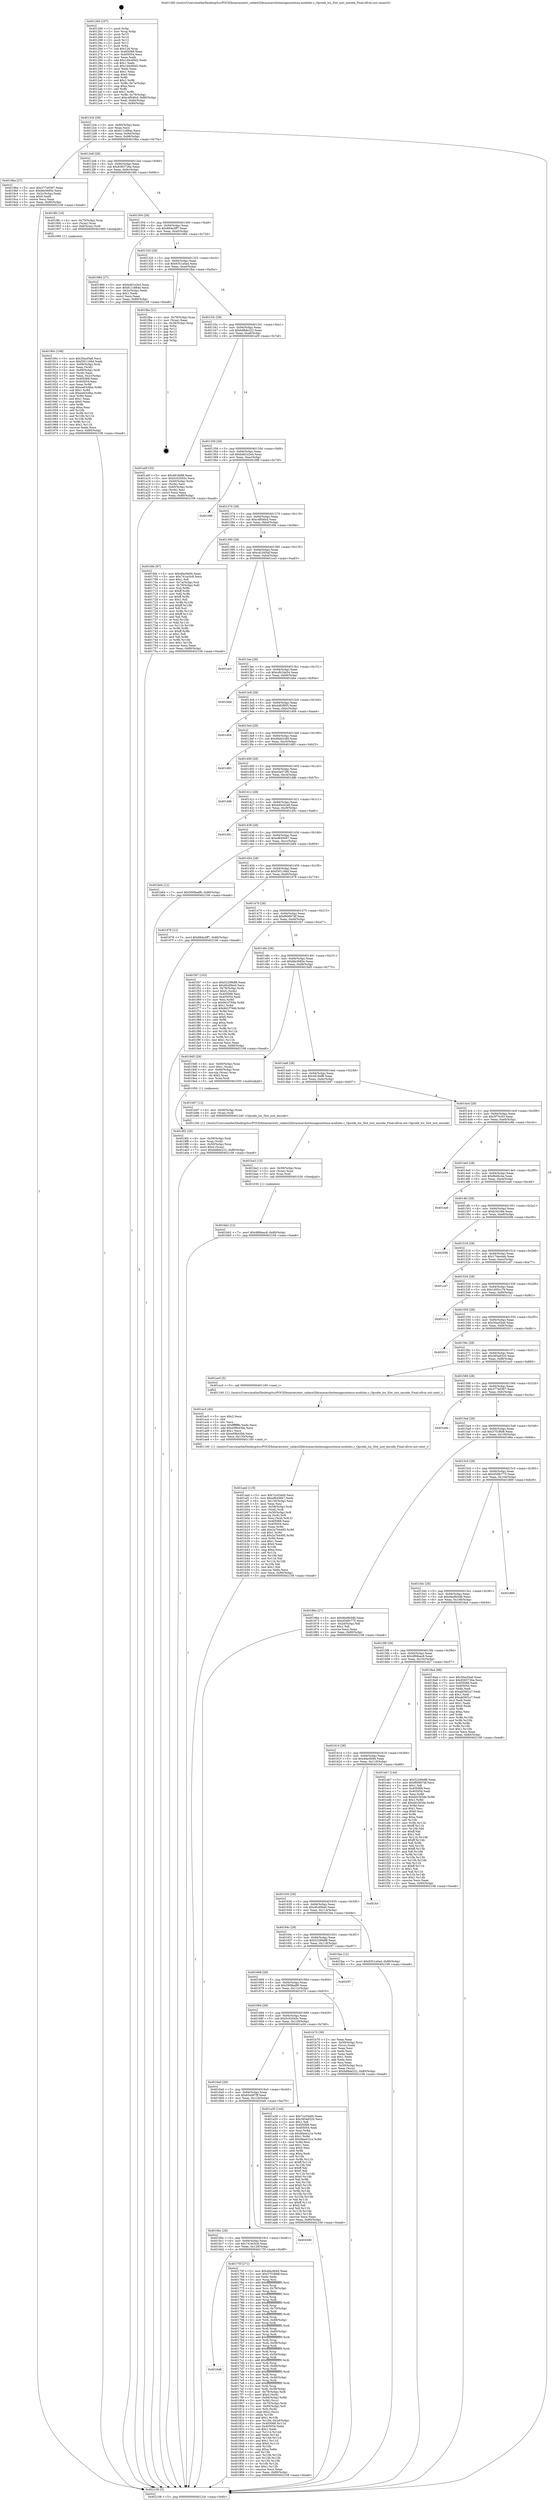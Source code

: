 digraph "0x401260" {
  label = "0x401260 (/mnt/c/Users/mathe/Desktop/tcc/POCII/binaries/extr_radare2librasmarchxtensagnuxtensa-modules.c_Opcode_lsx_Slot_inst_encode_Final-ollvm.out::main(0))"
  labelloc = "t"
  node[shape=record]

  Entry [label="",width=0.3,height=0.3,shape=circle,fillcolor=black,style=filled]
  "0x4012cb" [label="{
     0x4012cb [29]\l
     | [instrs]\l
     &nbsp;&nbsp;0x4012cb \<+3\>: mov -0x80(%rbp),%eax\l
     &nbsp;&nbsp;0x4012ce \<+2\>: mov %eax,%ecx\l
     &nbsp;&nbsp;0x4012d0 \<+6\>: sub $0x811c884e,%ecx\l
     &nbsp;&nbsp;0x4012d6 \<+6\>: mov %eax,-0x94(%rbp)\l
     &nbsp;&nbsp;0x4012dc \<+6\>: mov %ecx,-0x98(%rbp)\l
     &nbsp;&nbsp;0x4012e2 \<+6\>: je 00000000004019ba \<main+0x75a\>\l
  }"]
  "0x4019ba" [label="{
     0x4019ba [27]\l
     | [instrs]\l
     &nbsp;&nbsp;0x4019ba \<+5\>: mov $0x377e0367,%eax\l
     &nbsp;&nbsp;0x4019bf \<+5\>: mov $0xfde3685e,%ecx\l
     &nbsp;&nbsp;0x4019c4 \<+3\>: mov -0x2c(%rbp),%edx\l
     &nbsp;&nbsp;0x4019c7 \<+3\>: cmp $0x0,%edx\l
     &nbsp;&nbsp;0x4019ca \<+3\>: cmove %ecx,%eax\l
     &nbsp;&nbsp;0x4019cd \<+3\>: mov %eax,-0x80(%rbp)\l
     &nbsp;&nbsp;0x4019d0 \<+5\>: jmp 0000000000402108 \<main+0xea8\>\l
  }"]
  "0x4012e8" [label="{
     0x4012e8 [28]\l
     | [instrs]\l
     &nbsp;&nbsp;0x4012e8 \<+5\>: jmp 00000000004012ed \<main+0x8d\>\l
     &nbsp;&nbsp;0x4012ed \<+6\>: mov -0x94(%rbp),%eax\l
     &nbsp;&nbsp;0x4012f3 \<+5\>: sub $0x8365726a,%eax\l
     &nbsp;&nbsp;0x4012f8 \<+6\>: mov %eax,-0x9c(%rbp)\l
     &nbsp;&nbsp;0x4012fe \<+6\>: je 00000000004018fc \<main+0x69c\>\l
  }"]
  Exit [label="",width=0.3,height=0.3,shape=circle,fillcolor=black,style=filled,peripheries=2]
  "0x4018fc" [label="{
     0x4018fc [16]\l
     | [instrs]\l
     &nbsp;&nbsp;0x4018fc \<+4\>: mov -0x70(%rbp),%rax\l
     &nbsp;&nbsp;0x401900 \<+3\>: mov (%rax),%rax\l
     &nbsp;&nbsp;0x401903 \<+4\>: mov 0x8(%rax),%rdi\l
     &nbsp;&nbsp;0x401907 \<+5\>: call 0000000000401060 \<atoi@plt\>\l
     | [calls]\l
     &nbsp;&nbsp;0x401060 \{1\} (unknown)\l
  }"]
  "0x401304" [label="{
     0x401304 [28]\l
     | [instrs]\l
     &nbsp;&nbsp;0x401304 \<+5\>: jmp 0000000000401309 \<main+0xa9\>\l
     &nbsp;&nbsp;0x401309 \<+6\>: mov -0x94(%rbp),%eax\l
     &nbsp;&nbsp;0x40130f \<+5\>: sub $0x884a3ff7,%eax\l
     &nbsp;&nbsp;0x401314 \<+6\>: mov %eax,-0xa0(%rbp)\l
     &nbsp;&nbsp;0x40131a \<+6\>: je 0000000000401984 \<main+0x724\>\l
  }"]
  "0x401bb2" [label="{
     0x401bb2 [12]\l
     | [instrs]\l
     &nbsp;&nbsp;0x401bb2 \<+7\>: movl $0x4f68eac8,-0x80(%rbp)\l
     &nbsp;&nbsp;0x401bb9 \<+5\>: jmp 0000000000402108 \<main+0xea8\>\l
  }"]
  "0x401984" [label="{
     0x401984 [27]\l
     | [instrs]\l
     &nbsp;&nbsp;0x401984 \<+5\>: mov $0xbdd1e2e4,%eax\l
     &nbsp;&nbsp;0x401989 \<+5\>: mov $0x811c884e,%ecx\l
     &nbsp;&nbsp;0x40198e \<+3\>: mov -0x2c(%rbp),%edx\l
     &nbsp;&nbsp;0x401991 \<+3\>: cmp $0x1,%edx\l
     &nbsp;&nbsp;0x401994 \<+3\>: cmovl %ecx,%eax\l
     &nbsp;&nbsp;0x401997 \<+3\>: mov %eax,-0x80(%rbp)\l
     &nbsp;&nbsp;0x40199a \<+5\>: jmp 0000000000402108 \<main+0xea8\>\l
  }"]
  "0x401320" [label="{
     0x401320 [28]\l
     | [instrs]\l
     &nbsp;&nbsp;0x401320 \<+5\>: jmp 0000000000401325 \<main+0xc5\>\l
     &nbsp;&nbsp;0x401325 \<+6\>: mov -0x94(%rbp),%eax\l
     &nbsp;&nbsp;0x40132b \<+5\>: sub $0x9351a0a4,%eax\l
     &nbsp;&nbsp;0x401330 \<+6\>: mov %eax,-0xa4(%rbp)\l
     &nbsp;&nbsp;0x401336 \<+6\>: je 0000000000401fba \<main+0xd5a\>\l
  }"]
  "0x401ba3" [label="{
     0x401ba3 [15]\l
     | [instrs]\l
     &nbsp;&nbsp;0x401ba3 \<+4\>: mov -0x58(%rbp),%rax\l
     &nbsp;&nbsp;0x401ba7 \<+3\>: mov (%rax),%rax\l
     &nbsp;&nbsp;0x401baa \<+3\>: mov %rax,%rdi\l
     &nbsp;&nbsp;0x401bad \<+5\>: call 0000000000401030 \<free@plt\>\l
     | [calls]\l
     &nbsp;&nbsp;0x401030 \{1\} (unknown)\l
  }"]
  "0x401fba" [label="{
     0x401fba [21]\l
     | [instrs]\l
     &nbsp;&nbsp;0x401fba \<+4\>: mov -0x78(%rbp),%rax\l
     &nbsp;&nbsp;0x401fbe \<+2\>: mov (%rax),%eax\l
     &nbsp;&nbsp;0x401fc0 \<+4\>: lea -0x28(%rbp),%rsp\l
     &nbsp;&nbsp;0x401fc4 \<+1\>: pop %rbx\l
     &nbsp;&nbsp;0x401fc5 \<+2\>: pop %r12\l
     &nbsp;&nbsp;0x401fc7 \<+2\>: pop %r13\l
     &nbsp;&nbsp;0x401fc9 \<+2\>: pop %r14\l
     &nbsp;&nbsp;0x401fcb \<+2\>: pop %r15\l
     &nbsp;&nbsp;0x401fcd \<+1\>: pop %rbp\l
     &nbsp;&nbsp;0x401fce \<+1\>: ret\l
  }"]
  "0x40133c" [label="{
     0x40133c [28]\l
     | [instrs]\l
     &nbsp;&nbsp;0x40133c \<+5\>: jmp 0000000000401341 \<main+0xe1\>\l
     &nbsp;&nbsp;0x401341 \<+6\>: mov -0x94(%rbp),%eax\l
     &nbsp;&nbsp;0x401347 \<+5\>: sub $0xbd8de222,%eax\l
     &nbsp;&nbsp;0x40134c \<+6\>: mov %eax,-0xa8(%rbp)\l
     &nbsp;&nbsp;0x401352 \<+6\>: je 0000000000401a0f \<main+0x7af\>\l
  }"]
  "0x401aed" [label="{
     0x401aed [119]\l
     | [instrs]\l
     &nbsp;&nbsp;0x401aed \<+5\>: mov $0x7cc03a00,%ecx\l
     &nbsp;&nbsp;0x401af2 \<+5\>: mov $0xef645667,%edx\l
     &nbsp;&nbsp;0x401af7 \<+6\>: mov -0x130(%rbp),%esi\l
     &nbsp;&nbsp;0x401afd \<+3\>: imul %eax,%esi\l
     &nbsp;&nbsp;0x401b00 \<+4\>: mov -0x58(%rbp),%rdi\l
     &nbsp;&nbsp;0x401b04 \<+3\>: mov (%rdi),%rdi\l
     &nbsp;&nbsp;0x401b07 \<+4\>: mov -0x50(%rbp),%r8\l
     &nbsp;&nbsp;0x401b0b \<+3\>: movslq (%r8),%r8\l
     &nbsp;&nbsp;0x401b0e \<+4\>: mov %esi,(%rdi,%r8,4)\l
     &nbsp;&nbsp;0x401b12 \<+7\>: mov 0x405068,%eax\l
     &nbsp;&nbsp;0x401b19 \<+7\>: mov 0x405054,%esi\l
     &nbsp;&nbsp;0x401b20 \<+3\>: mov %eax,%r9d\l
     &nbsp;&nbsp;0x401b23 \<+7\>: add $0x2a7b4485,%r9d\l
     &nbsp;&nbsp;0x401b2a \<+4\>: sub $0x1,%r9d\l
     &nbsp;&nbsp;0x401b2e \<+7\>: sub $0x2a7b4485,%r9d\l
     &nbsp;&nbsp;0x401b35 \<+4\>: imul %r9d,%eax\l
     &nbsp;&nbsp;0x401b39 \<+3\>: and $0x1,%eax\l
     &nbsp;&nbsp;0x401b3c \<+3\>: cmp $0x0,%eax\l
     &nbsp;&nbsp;0x401b3f \<+4\>: sete %r10b\l
     &nbsp;&nbsp;0x401b43 \<+3\>: cmp $0xa,%esi\l
     &nbsp;&nbsp;0x401b46 \<+4\>: setl %r11b\l
     &nbsp;&nbsp;0x401b4a \<+3\>: mov %r10b,%bl\l
     &nbsp;&nbsp;0x401b4d \<+3\>: and %r11b,%bl\l
     &nbsp;&nbsp;0x401b50 \<+3\>: xor %r11b,%r10b\l
     &nbsp;&nbsp;0x401b53 \<+3\>: or %r10b,%bl\l
     &nbsp;&nbsp;0x401b56 \<+3\>: test $0x1,%bl\l
     &nbsp;&nbsp;0x401b59 \<+3\>: cmovne %edx,%ecx\l
     &nbsp;&nbsp;0x401b5c \<+3\>: mov %ecx,-0x80(%rbp)\l
     &nbsp;&nbsp;0x401b5f \<+5\>: jmp 0000000000402108 \<main+0xea8\>\l
  }"]
  "0x401a0f" [label="{
     0x401a0f [33]\l
     | [instrs]\l
     &nbsp;&nbsp;0x401a0f \<+5\>: mov $0x4818df8,%eax\l
     &nbsp;&nbsp;0x401a14 \<+5\>: mov $0x5c020d3c,%ecx\l
     &nbsp;&nbsp;0x401a19 \<+4\>: mov -0x50(%rbp),%rdx\l
     &nbsp;&nbsp;0x401a1d \<+2\>: mov (%rdx),%esi\l
     &nbsp;&nbsp;0x401a1f \<+4\>: mov -0x60(%rbp),%rdx\l
     &nbsp;&nbsp;0x401a23 \<+2\>: cmp (%rdx),%esi\l
     &nbsp;&nbsp;0x401a25 \<+3\>: cmovl %ecx,%eax\l
     &nbsp;&nbsp;0x401a28 \<+3\>: mov %eax,-0x80(%rbp)\l
     &nbsp;&nbsp;0x401a2b \<+5\>: jmp 0000000000402108 \<main+0xea8\>\l
  }"]
  "0x401358" [label="{
     0x401358 [28]\l
     | [instrs]\l
     &nbsp;&nbsp;0x401358 \<+5\>: jmp 000000000040135d \<main+0xfd\>\l
     &nbsp;&nbsp;0x40135d \<+6\>: mov -0x94(%rbp),%eax\l
     &nbsp;&nbsp;0x401363 \<+5\>: sub $0xbdd1e2e4,%eax\l
     &nbsp;&nbsp;0x401368 \<+6\>: mov %eax,-0xac(%rbp)\l
     &nbsp;&nbsp;0x40136e \<+6\>: je 000000000040199f \<main+0x73f\>\l
  }"]
  "0x401ac5" [label="{
     0x401ac5 [40]\l
     | [instrs]\l
     &nbsp;&nbsp;0x401ac5 \<+5\>: mov $0x2,%ecx\l
     &nbsp;&nbsp;0x401aca \<+1\>: cltd\l
     &nbsp;&nbsp;0x401acb \<+2\>: idiv %ecx\l
     &nbsp;&nbsp;0x401acd \<+6\>: imul $0xfffffffe,%edx,%ecx\l
     &nbsp;&nbsp;0x401ad3 \<+6\>: add $0xe09b43bb,%ecx\l
     &nbsp;&nbsp;0x401ad9 \<+3\>: add $0x1,%ecx\l
     &nbsp;&nbsp;0x401adc \<+6\>: sub $0xe09b43bb,%ecx\l
     &nbsp;&nbsp;0x401ae2 \<+6\>: mov %ecx,-0x130(%rbp)\l
     &nbsp;&nbsp;0x401ae8 \<+5\>: call 0000000000401160 \<next_i\>\l
     | [calls]\l
     &nbsp;&nbsp;0x401160 \{1\} (/mnt/c/Users/mathe/Desktop/tcc/POCII/binaries/extr_radare2librasmarchxtensagnuxtensa-modules.c_Opcode_lsx_Slot_inst_encode_Final-ollvm.out::next_i)\l
  }"]
  "0x40199f" [label="{
     0x40199f\l
  }", style=dashed]
  "0x401374" [label="{
     0x401374 [28]\l
     | [instrs]\l
     &nbsp;&nbsp;0x401374 \<+5\>: jmp 0000000000401379 \<main+0x119\>\l
     &nbsp;&nbsp;0x401379 \<+6\>: mov -0x94(%rbp),%eax\l
     &nbsp;&nbsp;0x40137f \<+5\>: sub $0xc4f04fcd,%eax\l
     &nbsp;&nbsp;0x401384 \<+6\>: mov %eax,-0xb0(%rbp)\l
     &nbsp;&nbsp;0x40138a \<+6\>: je 00000000004016fe \<main+0x49e\>\l
  }"]
  "0x4019f2" [label="{
     0x4019f2 [29]\l
     | [instrs]\l
     &nbsp;&nbsp;0x4019f2 \<+4\>: mov -0x58(%rbp),%rdi\l
     &nbsp;&nbsp;0x4019f6 \<+3\>: mov %rax,(%rdi)\l
     &nbsp;&nbsp;0x4019f9 \<+4\>: mov -0x50(%rbp),%rax\l
     &nbsp;&nbsp;0x4019fd \<+6\>: movl $0x0,(%rax)\l
     &nbsp;&nbsp;0x401a03 \<+7\>: movl $0xbd8de222,-0x80(%rbp)\l
     &nbsp;&nbsp;0x401a0a \<+5\>: jmp 0000000000402108 \<main+0xea8\>\l
  }"]
  "0x4016fe" [label="{
     0x4016fe [97]\l
     | [instrs]\l
     &nbsp;&nbsp;0x4016fe \<+5\>: mov $0x4fac0b94,%eax\l
     &nbsp;&nbsp;0x401703 \<+5\>: mov $0x741ec5c8,%ecx\l
     &nbsp;&nbsp;0x401708 \<+2\>: mov $0x1,%dl\l
     &nbsp;&nbsp;0x40170a \<+4\>: mov -0x7a(%rbp),%sil\l
     &nbsp;&nbsp;0x40170e \<+4\>: mov -0x79(%rbp),%dil\l
     &nbsp;&nbsp;0x401712 \<+3\>: mov %sil,%r8b\l
     &nbsp;&nbsp;0x401715 \<+4\>: xor $0xff,%r8b\l
     &nbsp;&nbsp;0x401719 \<+3\>: mov %dil,%r9b\l
     &nbsp;&nbsp;0x40171c \<+4\>: xor $0xff,%r9b\l
     &nbsp;&nbsp;0x401720 \<+3\>: xor $0x1,%dl\l
     &nbsp;&nbsp;0x401723 \<+3\>: mov %r8b,%r10b\l
     &nbsp;&nbsp;0x401726 \<+4\>: and $0xff,%r10b\l
     &nbsp;&nbsp;0x40172a \<+3\>: and %dl,%sil\l
     &nbsp;&nbsp;0x40172d \<+3\>: mov %r9b,%r11b\l
     &nbsp;&nbsp;0x401730 \<+4\>: and $0xff,%r11b\l
     &nbsp;&nbsp;0x401734 \<+3\>: and %dl,%dil\l
     &nbsp;&nbsp;0x401737 \<+3\>: or %sil,%r10b\l
     &nbsp;&nbsp;0x40173a \<+3\>: or %dil,%r11b\l
     &nbsp;&nbsp;0x40173d \<+3\>: xor %r11b,%r10b\l
     &nbsp;&nbsp;0x401740 \<+3\>: or %r9b,%r8b\l
     &nbsp;&nbsp;0x401743 \<+4\>: xor $0xff,%r8b\l
     &nbsp;&nbsp;0x401747 \<+3\>: or $0x1,%dl\l
     &nbsp;&nbsp;0x40174a \<+3\>: and %dl,%r8b\l
     &nbsp;&nbsp;0x40174d \<+3\>: or %r8b,%r10b\l
     &nbsp;&nbsp;0x401750 \<+4\>: test $0x1,%r10b\l
     &nbsp;&nbsp;0x401754 \<+3\>: cmovne %ecx,%eax\l
     &nbsp;&nbsp;0x401757 \<+3\>: mov %eax,-0x80(%rbp)\l
     &nbsp;&nbsp;0x40175a \<+5\>: jmp 0000000000402108 \<main+0xea8\>\l
  }"]
  "0x401390" [label="{
     0x401390 [28]\l
     | [instrs]\l
     &nbsp;&nbsp;0x401390 \<+5\>: jmp 0000000000401395 \<main+0x135\>\l
     &nbsp;&nbsp;0x401395 \<+6\>: mov -0x94(%rbp),%eax\l
     &nbsp;&nbsp;0x40139b \<+5\>: sub $0xcd10d5af,%eax\l
     &nbsp;&nbsp;0x4013a0 \<+6\>: mov %eax,-0xb4(%rbp)\l
     &nbsp;&nbsp;0x4013a6 \<+6\>: je 0000000000401ce3 \<main+0xa83\>\l
  }"]
  "0x402108" [label="{
     0x402108 [5]\l
     | [instrs]\l
     &nbsp;&nbsp;0x402108 \<+5\>: jmp 00000000004012cb \<main+0x6b\>\l
  }"]
  "0x401260" [label="{
     0x401260 [107]\l
     | [instrs]\l
     &nbsp;&nbsp;0x401260 \<+1\>: push %rbp\l
     &nbsp;&nbsp;0x401261 \<+3\>: mov %rsp,%rbp\l
     &nbsp;&nbsp;0x401264 \<+2\>: push %r15\l
     &nbsp;&nbsp;0x401266 \<+2\>: push %r14\l
     &nbsp;&nbsp;0x401268 \<+2\>: push %r13\l
     &nbsp;&nbsp;0x40126a \<+2\>: push %r12\l
     &nbsp;&nbsp;0x40126c \<+1\>: push %rbx\l
     &nbsp;&nbsp;0x40126d \<+7\>: sub $0x128,%rsp\l
     &nbsp;&nbsp;0x401274 \<+7\>: mov 0x405068,%eax\l
     &nbsp;&nbsp;0x40127b \<+7\>: mov 0x405054,%ecx\l
     &nbsp;&nbsp;0x401282 \<+2\>: mov %eax,%edx\l
     &nbsp;&nbsp;0x401284 \<+6\>: add $0x1d4c60d2,%edx\l
     &nbsp;&nbsp;0x40128a \<+3\>: sub $0x1,%edx\l
     &nbsp;&nbsp;0x40128d \<+6\>: sub $0x1d4c60d2,%edx\l
     &nbsp;&nbsp;0x401293 \<+3\>: imul %edx,%eax\l
     &nbsp;&nbsp;0x401296 \<+3\>: and $0x1,%eax\l
     &nbsp;&nbsp;0x401299 \<+3\>: cmp $0x0,%eax\l
     &nbsp;&nbsp;0x40129c \<+4\>: sete %r8b\l
     &nbsp;&nbsp;0x4012a0 \<+4\>: and $0x1,%r8b\l
     &nbsp;&nbsp;0x4012a4 \<+4\>: mov %r8b,-0x7a(%rbp)\l
     &nbsp;&nbsp;0x4012a8 \<+3\>: cmp $0xa,%ecx\l
     &nbsp;&nbsp;0x4012ab \<+4\>: setl %r8b\l
     &nbsp;&nbsp;0x4012af \<+4\>: and $0x1,%r8b\l
     &nbsp;&nbsp;0x4012b3 \<+4\>: mov %r8b,-0x79(%rbp)\l
     &nbsp;&nbsp;0x4012b7 \<+7\>: movl $0xc4f04fcd,-0x80(%rbp)\l
     &nbsp;&nbsp;0x4012be \<+6\>: mov %edi,-0x84(%rbp)\l
     &nbsp;&nbsp;0x4012c4 \<+7\>: mov %rsi,-0x90(%rbp)\l
  }"]
  "0x40190c" [label="{
     0x40190c [108]\l
     | [instrs]\l
     &nbsp;&nbsp;0x40190c \<+5\>: mov $0x30acf3a6,%ecx\l
     &nbsp;&nbsp;0x401911 \<+5\>: mov $0xf301166d,%edx\l
     &nbsp;&nbsp;0x401916 \<+4\>: mov -0x68(%rbp),%rdi\l
     &nbsp;&nbsp;0x40191a \<+2\>: mov %eax,(%rdi)\l
     &nbsp;&nbsp;0x40191c \<+4\>: mov -0x68(%rbp),%rdi\l
     &nbsp;&nbsp;0x401920 \<+2\>: mov (%rdi),%eax\l
     &nbsp;&nbsp;0x401922 \<+3\>: mov %eax,-0x2c(%rbp)\l
     &nbsp;&nbsp;0x401925 \<+7\>: mov 0x405068,%eax\l
     &nbsp;&nbsp;0x40192c \<+7\>: mov 0x405054,%esi\l
     &nbsp;&nbsp;0x401933 \<+3\>: mov %eax,%r8d\l
     &nbsp;&nbsp;0x401936 \<+7\>: add $0xee63c6ba,%r8d\l
     &nbsp;&nbsp;0x40193d \<+4\>: sub $0x1,%r8d\l
     &nbsp;&nbsp;0x401941 \<+7\>: sub $0xee63c6ba,%r8d\l
     &nbsp;&nbsp;0x401948 \<+4\>: imul %r8d,%eax\l
     &nbsp;&nbsp;0x40194c \<+3\>: and $0x1,%eax\l
     &nbsp;&nbsp;0x40194f \<+3\>: cmp $0x0,%eax\l
     &nbsp;&nbsp;0x401952 \<+4\>: sete %r9b\l
     &nbsp;&nbsp;0x401956 \<+3\>: cmp $0xa,%esi\l
     &nbsp;&nbsp;0x401959 \<+4\>: setl %r10b\l
     &nbsp;&nbsp;0x40195d \<+3\>: mov %r9b,%r11b\l
     &nbsp;&nbsp;0x401960 \<+3\>: and %r10b,%r11b\l
     &nbsp;&nbsp;0x401963 \<+3\>: xor %r10b,%r9b\l
     &nbsp;&nbsp;0x401966 \<+3\>: or %r9b,%r11b\l
     &nbsp;&nbsp;0x401969 \<+4\>: test $0x1,%r11b\l
     &nbsp;&nbsp;0x40196d \<+3\>: cmovne %edx,%ecx\l
     &nbsp;&nbsp;0x401970 \<+3\>: mov %ecx,-0x80(%rbp)\l
     &nbsp;&nbsp;0x401973 \<+5\>: jmp 0000000000402108 \<main+0xea8\>\l
  }"]
  "0x401ce3" [label="{
     0x401ce3\l
  }", style=dashed]
  "0x4013ac" [label="{
     0x4013ac [28]\l
     | [instrs]\l
     &nbsp;&nbsp;0x4013ac \<+5\>: jmp 00000000004013b1 \<main+0x151\>\l
     &nbsp;&nbsp;0x4013b1 \<+6\>: mov -0x94(%rbp),%eax\l
     &nbsp;&nbsp;0x4013b7 \<+5\>: sub $0xcdb24a54,%eax\l
     &nbsp;&nbsp;0x4013bc \<+6\>: mov %eax,-0xb8(%rbp)\l
     &nbsp;&nbsp;0x4013c2 \<+6\>: je 0000000000401bbe \<main+0x95e\>\l
  }"]
  "0x4016d8" [label="{
     0x4016d8\l
  }", style=dashed]
  "0x401bbe" [label="{
     0x401bbe\l
  }", style=dashed]
  "0x4013c8" [label="{
     0x4013c8 [28]\l
     | [instrs]\l
     &nbsp;&nbsp;0x4013c8 \<+5\>: jmp 00000000004013cd \<main+0x16d\>\l
     &nbsp;&nbsp;0x4013cd \<+6\>: mov -0x94(%rbp),%eax\l
     &nbsp;&nbsp;0x4013d3 \<+5\>: sub $0xd4fcf955,%eax\l
     &nbsp;&nbsp;0x4013d8 \<+6\>: mov %eax,-0xbc(%rbp)\l
     &nbsp;&nbsp;0x4013de \<+6\>: je 0000000000401d04 \<main+0xaa4\>\l
  }"]
  "0x40175f" [label="{
     0x40175f [271]\l
     | [instrs]\l
     &nbsp;&nbsp;0x40175f \<+5\>: mov $0x4fac0b94,%eax\l
     &nbsp;&nbsp;0x401764 \<+5\>: mov $0x37f18fd8,%ecx\l
     &nbsp;&nbsp;0x401769 \<+2\>: xor %edx,%edx\l
     &nbsp;&nbsp;0x40176b \<+3\>: mov %rsp,%rsi\l
     &nbsp;&nbsp;0x40176e \<+4\>: add $0xfffffffffffffff0,%rsi\l
     &nbsp;&nbsp;0x401772 \<+3\>: mov %rsi,%rsp\l
     &nbsp;&nbsp;0x401775 \<+4\>: mov %rsi,-0x78(%rbp)\l
     &nbsp;&nbsp;0x401779 \<+3\>: mov %rsp,%rsi\l
     &nbsp;&nbsp;0x40177c \<+4\>: add $0xfffffffffffffff0,%rsi\l
     &nbsp;&nbsp;0x401780 \<+3\>: mov %rsi,%rsp\l
     &nbsp;&nbsp;0x401783 \<+3\>: mov %rsp,%rdi\l
     &nbsp;&nbsp;0x401786 \<+4\>: add $0xfffffffffffffff0,%rdi\l
     &nbsp;&nbsp;0x40178a \<+3\>: mov %rdi,%rsp\l
     &nbsp;&nbsp;0x40178d \<+4\>: mov %rdi,-0x70(%rbp)\l
     &nbsp;&nbsp;0x401791 \<+3\>: mov %rsp,%rdi\l
     &nbsp;&nbsp;0x401794 \<+4\>: add $0xfffffffffffffff0,%rdi\l
     &nbsp;&nbsp;0x401798 \<+3\>: mov %rdi,%rsp\l
     &nbsp;&nbsp;0x40179b \<+4\>: mov %rdi,-0x68(%rbp)\l
     &nbsp;&nbsp;0x40179f \<+3\>: mov %rsp,%rdi\l
     &nbsp;&nbsp;0x4017a2 \<+4\>: add $0xfffffffffffffff0,%rdi\l
     &nbsp;&nbsp;0x4017a6 \<+3\>: mov %rdi,%rsp\l
     &nbsp;&nbsp;0x4017a9 \<+4\>: mov %rdi,-0x60(%rbp)\l
     &nbsp;&nbsp;0x4017ad \<+3\>: mov %rsp,%rdi\l
     &nbsp;&nbsp;0x4017b0 \<+4\>: add $0xfffffffffffffff0,%rdi\l
     &nbsp;&nbsp;0x4017b4 \<+3\>: mov %rdi,%rsp\l
     &nbsp;&nbsp;0x4017b7 \<+4\>: mov %rdi,-0x58(%rbp)\l
     &nbsp;&nbsp;0x4017bb \<+3\>: mov %rsp,%rdi\l
     &nbsp;&nbsp;0x4017be \<+4\>: add $0xfffffffffffffff0,%rdi\l
     &nbsp;&nbsp;0x4017c2 \<+3\>: mov %rdi,%rsp\l
     &nbsp;&nbsp;0x4017c5 \<+4\>: mov %rdi,-0x50(%rbp)\l
     &nbsp;&nbsp;0x4017c9 \<+3\>: mov %rsp,%rdi\l
     &nbsp;&nbsp;0x4017cc \<+4\>: add $0xfffffffffffffff0,%rdi\l
     &nbsp;&nbsp;0x4017d0 \<+3\>: mov %rdi,%rsp\l
     &nbsp;&nbsp;0x4017d3 \<+4\>: mov %rdi,-0x48(%rbp)\l
     &nbsp;&nbsp;0x4017d7 \<+3\>: mov %rsp,%rdi\l
     &nbsp;&nbsp;0x4017da \<+4\>: add $0xfffffffffffffff0,%rdi\l
     &nbsp;&nbsp;0x4017de \<+3\>: mov %rdi,%rsp\l
     &nbsp;&nbsp;0x4017e1 \<+4\>: mov %rdi,-0x40(%rbp)\l
     &nbsp;&nbsp;0x4017e5 \<+3\>: mov %rsp,%rdi\l
     &nbsp;&nbsp;0x4017e8 \<+4\>: add $0xfffffffffffffff0,%rdi\l
     &nbsp;&nbsp;0x4017ec \<+3\>: mov %rdi,%rsp\l
     &nbsp;&nbsp;0x4017ef \<+4\>: mov %rdi,-0x38(%rbp)\l
     &nbsp;&nbsp;0x4017f3 \<+4\>: mov -0x78(%rbp),%rdi\l
     &nbsp;&nbsp;0x4017f7 \<+6\>: movl $0x0,(%rdi)\l
     &nbsp;&nbsp;0x4017fd \<+7\>: mov -0x84(%rbp),%r8d\l
     &nbsp;&nbsp;0x401804 \<+3\>: mov %r8d,(%rsi)\l
     &nbsp;&nbsp;0x401807 \<+4\>: mov -0x70(%rbp),%rdi\l
     &nbsp;&nbsp;0x40180b \<+7\>: mov -0x90(%rbp),%r9\l
     &nbsp;&nbsp;0x401812 \<+3\>: mov %r9,(%rdi)\l
     &nbsp;&nbsp;0x401815 \<+3\>: cmpl $0x2,(%rsi)\l
     &nbsp;&nbsp;0x401818 \<+4\>: setne %r10b\l
     &nbsp;&nbsp;0x40181c \<+4\>: and $0x1,%r10b\l
     &nbsp;&nbsp;0x401820 \<+4\>: mov %r10b,-0x2d(%rbp)\l
     &nbsp;&nbsp;0x401824 \<+8\>: mov 0x405068,%r11d\l
     &nbsp;&nbsp;0x40182c \<+7\>: mov 0x405054,%ebx\l
     &nbsp;&nbsp;0x401833 \<+3\>: sub $0x1,%edx\l
     &nbsp;&nbsp;0x401836 \<+3\>: mov %r11d,%r14d\l
     &nbsp;&nbsp;0x401839 \<+3\>: add %edx,%r14d\l
     &nbsp;&nbsp;0x40183c \<+4\>: imul %r14d,%r11d\l
     &nbsp;&nbsp;0x401840 \<+4\>: and $0x1,%r11d\l
     &nbsp;&nbsp;0x401844 \<+4\>: cmp $0x0,%r11d\l
     &nbsp;&nbsp;0x401848 \<+4\>: sete %r10b\l
     &nbsp;&nbsp;0x40184c \<+3\>: cmp $0xa,%ebx\l
     &nbsp;&nbsp;0x40184f \<+4\>: setl %r15b\l
     &nbsp;&nbsp;0x401853 \<+3\>: mov %r10b,%r12b\l
     &nbsp;&nbsp;0x401856 \<+3\>: and %r15b,%r12b\l
     &nbsp;&nbsp;0x401859 \<+3\>: xor %r15b,%r10b\l
     &nbsp;&nbsp;0x40185c \<+3\>: or %r10b,%r12b\l
     &nbsp;&nbsp;0x40185f \<+4\>: test $0x1,%r12b\l
     &nbsp;&nbsp;0x401863 \<+3\>: cmovne %ecx,%eax\l
     &nbsp;&nbsp;0x401866 \<+3\>: mov %eax,-0x80(%rbp)\l
     &nbsp;&nbsp;0x401869 \<+5\>: jmp 0000000000402108 \<main+0xea8\>\l
  }"]
  "0x401d04" [label="{
     0x401d04\l
  }", style=dashed]
  "0x4013e4" [label="{
     0x4013e4 [28]\l
     | [instrs]\l
     &nbsp;&nbsp;0x4013e4 \<+5\>: jmp 00000000004013e9 \<main+0x189\>\l
     &nbsp;&nbsp;0x4013e9 \<+6\>: mov -0x94(%rbp),%eax\l
     &nbsp;&nbsp;0x4013ef \<+5\>: sub $0xd9a62c89,%eax\l
     &nbsp;&nbsp;0x4013f4 \<+6\>: mov %eax,-0xc0(%rbp)\l
     &nbsp;&nbsp;0x4013fa \<+6\>: je 0000000000401d83 \<main+0xb23\>\l
  }"]
  "0x4016bc" [label="{
     0x4016bc [28]\l
     | [instrs]\l
     &nbsp;&nbsp;0x4016bc \<+5\>: jmp 00000000004016c1 \<main+0x461\>\l
     &nbsp;&nbsp;0x4016c1 \<+6\>: mov -0x94(%rbp),%eax\l
     &nbsp;&nbsp;0x4016c7 \<+5\>: sub $0x741ec5c8,%eax\l
     &nbsp;&nbsp;0x4016cc \<+6\>: mov %eax,-0x128(%rbp)\l
     &nbsp;&nbsp;0x4016d2 \<+6\>: je 000000000040175f \<main+0x4ff\>\l
  }"]
  "0x401d83" [label="{
     0x401d83\l
  }", style=dashed]
  "0x401400" [label="{
     0x401400 [28]\l
     | [instrs]\l
     &nbsp;&nbsp;0x401400 \<+5\>: jmp 0000000000401405 \<main+0x1a5\>\l
     &nbsp;&nbsp;0x401405 \<+6\>: mov -0x94(%rbp),%eax\l
     &nbsp;&nbsp;0x40140b \<+5\>: sub $0xe3a072f0,%eax\l
     &nbsp;&nbsp;0x401410 \<+6\>: mov %eax,-0xc4(%rbp)\l
     &nbsp;&nbsp;0x401416 \<+6\>: je 0000000000401ddb \<main+0xb7b\>\l
  }"]
  "0x4020d0" [label="{
     0x4020d0\l
  }", style=dashed]
  "0x401ddb" [label="{
     0x401ddb\l
  }", style=dashed]
  "0x40141c" [label="{
     0x40141c [28]\l
     | [instrs]\l
     &nbsp;&nbsp;0x40141c \<+5\>: jmp 0000000000401421 \<main+0x1c1\>\l
     &nbsp;&nbsp;0x401421 \<+6\>: mov -0x94(%rbp),%eax\l
     &nbsp;&nbsp;0x401427 \<+5\>: sub $0xe40e42a8,%eax\l
     &nbsp;&nbsp;0x40142c \<+6\>: mov %eax,-0xc8(%rbp)\l
     &nbsp;&nbsp;0x401432 \<+6\>: je 0000000000401d5c \<main+0xafc\>\l
  }"]
  "0x4016a0" [label="{
     0x4016a0 [28]\l
     | [instrs]\l
     &nbsp;&nbsp;0x4016a0 \<+5\>: jmp 00000000004016a5 \<main+0x445\>\l
     &nbsp;&nbsp;0x4016a5 \<+6\>: mov -0x94(%rbp),%eax\l
     &nbsp;&nbsp;0x4016ab \<+5\>: sub $0x65a497ff,%eax\l
     &nbsp;&nbsp;0x4016b0 \<+6\>: mov %eax,-0x124(%rbp)\l
     &nbsp;&nbsp;0x4016b6 \<+6\>: je 00000000004020d0 \<main+0xe70\>\l
  }"]
  "0x401d5c" [label="{
     0x401d5c\l
  }", style=dashed]
  "0x401438" [label="{
     0x401438 [28]\l
     | [instrs]\l
     &nbsp;&nbsp;0x401438 \<+5\>: jmp 000000000040143d \<main+0x1dd\>\l
     &nbsp;&nbsp;0x40143d \<+6\>: mov -0x94(%rbp),%eax\l
     &nbsp;&nbsp;0x401443 \<+5\>: sub $0xef645667,%eax\l
     &nbsp;&nbsp;0x401448 \<+6\>: mov %eax,-0xcc(%rbp)\l
     &nbsp;&nbsp;0x40144e \<+6\>: je 0000000000401b64 \<main+0x904\>\l
  }"]
  "0x401a30" [label="{
     0x401a30 [144]\l
     | [instrs]\l
     &nbsp;&nbsp;0x401a30 \<+5\>: mov $0x7cc03a00,%eax\l
     &nbsp;&nbsp;0x401a35 \<+5\>: mov $0x365a8320,%ecx\l
     &nbsp;&nbsp;0x401a3a \<+2\>: mov $0x1,%dl\l
     &nbsp;&nbsp;0x401a3c \<+7\>: mov 0x405068,%esi\l
     &nbsp;&nbsp;0x401a43 \<+7\>: mov 0x405054,%edi\l
     &nbsp;&nbsp;0x401a4a \<+3\>: mov %esi,%r8d\l
     &nbsp;&nbsp;0x401a4d \<+7\>: sub $0x9da4c21e,%r8d\l
     &nbsp;&nbsp;0x401a54 \<+4\>: sub $0x1,%r8d\l
     &nbsp;&nbsp;0x401a58 \<+7\>: add $0x9da4c21e,%r8d\l
     &nbsp;&nbsp;0x401a5f \<+4\>: imul %r8d,%esi\l
     &nbsp;&nbsp;0x401a63 \<+3\>: and $0x1,%esi\l
     &nbsp;&nbsp;0x401a66 \<+3\>: cmp $0x0,%esi\l
     &nbsp;&nbsp;0x401a69 \<+4\>: sete %r9b\l
     &nbsp;&nbsp;0x401a6d \<+3\>: cmp $0xa,%edi\l
     &nbsp;&nbsp;0x401a70 \<+4\>: setl %r10b\l
     &nbsp;&nbsp;0x401a74 \<+3\>: mov %r9b,%r11b\l
     &nbsp;&nbsp;0x401a77 \<+4\>: xor $0xff,%r11b\l
     &nbsp;&nbsp;0x401a7b \<+3\>: mov %r10b,%bl\l
     &nbsp;&nbsp;0x401a7e \<+3\>: xor $0xff,%bl\l
     &nbsp;&nbsp;0x401a81 \<+3\>: xor $0x0,%dl\l
     &nbsp;&nbsp;0x401a84 \<+3\>: mov %r11b,%r14b\l
     &nbsp;&nbsp;0x401a87 \<+4\>: and $0x0,%r14b\l
     &nbsp;&nbsp;0x401a8b \<+3\>: and %dl,%r9b\l
     &nbsp;&nbsp;0x401a8e \<+3\>: mov %bl,%r15b\l
     &nbsp;&nbsp;0x401a91 \<+4\>: and $0x0,%r15b\l
     &nbsp;&nbsp;0x401a95 \<+3\>: and %dl,%r10b\l
     &nbsp;&nbsp;0x401a98 \<+3\>: or %r9b,%r14b\l
     &nbsp;&nbsp;0x401a9b \<+3\>: or %r10b,%r15b\l
     &nbsp;&nbsp;0x401a9e \<+3\>: xor %r15b,%r14b\l
     &nbsp;&nbsp;0x401aa1 \<+3\>: or %bl,%r11b\l
     &nbsp;&nbsp;0x401aa4 \<+4\>: xor $0xff,%r11b\l
     &nbsp;&nbsp;0x401aa8 \<+3\>: or $0x0,%dl\l
     &nbsp;&nbsp;0x401aab \<+3\>: and %dl,%r11b\l
     &nbsp;&nbsp;0x401aae \<+3\>: or %r11b,%r14b\l
     &nbsp;&nbsp;0x401ab1 \<+4\>: test $0x1,%r14b\l
     &nbsp;&nbsp;0x401ab5 \<+3\>: cmovne %ecx,%eax\l
     &nbsp;&nbsp;0x401ab8 \<+3\>: mov %eax,-0x80(%rbp)\l
     &nbsp;&nbsp;0x401abb \<+5\>: jmp 0000000000402108 \<main+0xea8\>\l
  }"]
  "0x401b64" [label="{
     0x401b64 [12]\l
     | [instrs]\l
     &nbsp;&nbsp;0x401b64 \<+7\>: movl $0x5908adf6,-0x80(%rbp)\l
     &nbsp;&nbsp;0x401b6b \<+5\>: jmp 0000000000402108 \<main+0xea8\>\l
  }"]
  "0x401454" [label="{
     0x401454 [28]\l
     | [instrs]\l
     &nbsp;&nbsp;0x401454 \<+5\>: jmp 0000000000401459 \<main+0x1f9\>\l
     &nbsp;&nbsp;0x401459 \<+6\>: mov -0x94(%rbp),%eax\l
     &nbsp;&nbsp;0x40145f \<+5\>: sub $0xf301166d,%eax\l
     &nbsp;&nbsp;0x401464 \<+6\>: mov %eax,-0xd0(%rbp)\l
     &nbsp;&nbsp;0x40146a \<+6\>: je 0000000000401978 \<main+0x718\>\l
  }"]
  "0x401684" [label="{
     0x401684 [28]\l
     | [instrs]\l
     &nbsp;&nbsp;0x401684 \<+5\>: jmp 0000000000401689 \<main+0x429\>\l
     &nbsp;&nbsp;0x401689 \<+6\>: mov -0x94(%rbp),%eax\l
     &nbsp;&nbsp;0x40168f \<+5\>: sub $0x5c020d3c,%eax\l
     &nbsp;&nbsp;0x401694 \<+6\>: mov %eax,-0x120(%rbp)\l
     &nbsp;&nbsp;0x40169a \<+6\>: je 0000000000401a30 \<main+0x7d0\>\l
  }"]
  "0x401978" [label="{
     0x401978 [12]\l
     | [instrs]\l
     &nbsp;&nbsp;0x401978 \<+7\>: movl $0x884a3ff7,-0x80(%rbp)\l
     &nbsp;&nbsp;0x40197f \<+5\>: jmp 0000000000402108 \<main+0xea8\>\l
  }"]
  "0x401470" [label="{
     0x401470 [28]\l
     | [instrs]\l
     &nbsp;&nbsp;0x401470 \<+5\>: jmp 0000000000401475 \<main+0x215\>\l
     &nbsp;&nbsp;0x401475 \<+6\>: mov -0x94(%rbp),%eax\l
     &nbsp;&nbsp;0x40147b \<+5\>: sub $0xf60667df,%eax\l
     &nbsp;&nbsp;0x401480 \<+6\>: mov %eax,-0xd4(%rbp)\l
     &nbsp;&nbsp;0x401486 \<+6\>: je 0000000000401f47 \<main+0xce7\>\l
  }"]
  "0x401b70" [label="{
     0x401b70 [39]\l
     | [instrs]\l
     &nbsp;&nbsp;0x401b70 \<+2\>: xor %eax,%eax\l
     &nbsp;&nbsp;0x401b72 \<+4\>: mov -0x50(%rbp),%rcx\l
     &nbsp;&nbsp;0x401b76 \<+2\>: mov (%rcx),%edx\l
     &nbsp;&nbsp;0x401b78 \<+2\>: mov %eax,%esi\l
     &nbsp;&nbsp;0x401b7a \<+2\>: sub %edx,%esi\l
     &nbsp;&nbsp;0x401b7c \<+2\>: mov %eax,%edx\l
     &nbsp;&nbsp;0x401b7e \<+3\>: sub $0x1,%edx\l
     &nbsp;&nbsp;0x401b81 \<+2\>: add %edx,%esi\l
     &nbsp;&nbsp;0x401b83 \<+2\>: sub %esi,%eax\l
     &nbsp;&nbsp;0x401b85 \<+4\>: mov -0x50(%rbp),%rcx\l
     &nbsp;&nbsp;0x401b89 \<+2\>: mov %eax,(%rcx)\l
     &nbsp;&nbsp;0x401b8b \<+7\>: movl $0xbd8de222,-0x80(%rbp)\l
     &nbsp;&nbsp;0x401b92 \<+5\>: jmp 0000000000402108 \<main+0xea8\>\l
  }"]
  "0x401f47" [label="{
     0x401f47 [103]\l
     | [instrs]\l
     &nbsp;&nbsp;0x401f47 \<+5\>: mov $0x52299df8,%eax\l
     &nbsp;&nbsp;0x401f4c \<+5\>: mov $0x4fcd0be0,%ecx\l
     &nbsp;&nbsp;0x401f51 \<+4\>: mov -0x78(%rbp),%rdx\l
     &nbsp;&nbsp;0x401f55 \<+6\>: movl $0x0,(%rdx)\l
     &nbsp;&nbsp;0x401f5b \<+7\>: mov 0x405068,%esi\l
     &nbsp;&nbsp;0x401f62 \<+7\>: mov 0x405054,%edi\l
     &nbsp;&nbsp;0x401f69 \<+3\>: mov %esi,%r8d\l
     &nbsp;&nbsp;0x401f6c \<+7\>: sub $0x9d1f794b,%r8d\l
     &nbsp;&nbsp;0x401f73 \<+4\>: sub $0x1,%r8d\l
     &nbsp;&nbsp;0x401f77 \<+7\>: add $0x9d1f794b,%r8d\l
     &nbsp;&nbsp;0x401f7e \<+4\>: imul %r8d,%esi\l
     &nbsp;&nbsp;0x401f82 \<+3\>: and $0x1,%esi\l
     &nbsp;&nbsp;0x401f85 \<+3\>: cmp $0x0,%esi\l
     &nbsp;&nbsp;0x401f88 \<+4\>: sete %r9b\l
     &nbsp;&nbsp;0x401f8c \<+3\>: cmp $0xa,%edi\l
     &nbsp;&nbsp;0x401f8f \<+4\>: setl %r10b\l
     &nbsp;&nbsp;0x401f93 \<+3\>: mov %r9b,%r11b\l
     &nbsp;&nbsp;0x401f96 \<+3\>: and %r10b,%r11b\l
     &nbsp;&nbsp;0x401f99 \<+3\>: xor %r10b,%r9b\l
     &nbsp;&nbsp;0x401f9c \<+3\>: or %r9b,%r11b\l
     &nbsp;&nbsp;0x401f9f \<+4\>: test $0x1,%r11b\l
     &nbsp;&nbsp;0x401fa3 \<+3\>: cmovne %ecx,%eax\l
     &nbsp;&nbsp;0x401fa6 \<+3\>: mov %eax,-0x80(%rbp)\l
     &nbsp;&nbsp;0x401fa9 \<+5\>: jmp 0000000000402108 \<main+0xea8\>\l
  }"]
  "0x40148c" [label="{
     0x40148c [28]\l
     | [instrs]\l
     &nbsp;&nbsp;0x40148c \<+5\>: jmp 0000000000401491 \<main+0x231\>\l
     &nbsp;&nbsp;0x401491 \<+6\>: mov -0x94(%rbp),%eax\l
     &nbsp;&nbsp;0x401497 \<+5\>: sub $0xfde3685e,%eax\l
     &nbsp;&nbsp;0x40149c \<+6\>: mov %eax,-0xd8(%rbp)\l
     &nbsp;&nbsp;0x4014a2 \<+6\>: je 00000000004019d5 \<main+0x775\>\l
  }"]
  "0x401668" [label="{
     0x401668 [28]\l
     | [instrs]\l
     &nbsp;&nbsp;0x401668 \<+5\>: jmp 000000000040166d \<main+0x40d\>\l
     &nbsp;&nbsp;0x40166d \<+6\>: mov -0x94(%rbp),%eax\l
     &nbsp;&nbsp;0x401673 \<+5\>: sub $0x5908adf6,%eax\l
     &nbsp;&nbsp;0x401678 \<+6\>: mov %eax,-0x11c(%rbp)\l
     &nbsp;&nbsp;0x40167e \<+6\>: je 0000000000401b70 \<main+0x910\>\l
  }"]
  "0x4019d5" [label="{
     0x4019d5 [29]\l
     | [instrs]\l
     &nbsp;&nbsp;0x4019d5 \<+4\>: mov -0x60(%rbp),%rax\l
     &nbsp;&nbsp;0x4019d9 \<+6\>: movl $0x1,(%rax)\l
     &nbsp;&nbsp;0x4019df \<+4\>: mov -0x60(%rbp),%rax\l
     &nbsp;&nbsp;0x4019e3 \<+3\>: movslq (%rax),%rax\l
     &nbsp;&nbsp;0x4019e6 \<+4\>: shl $0x2,%rax\l
     &nbsp;&nbsp;0x4019ea \<+3\>: mov %rax,%rdi\l
     &nbsp;&nbsp;0x4019ed \<+5\>: call 0000000000401050 \<malloc@plt\>\l
     | [calls]\l
     &nbsp;&nbsp;0x401050 \{1\} (unknown)\l
  }"]
  "0x4014a8" [label="{
     0x4014a8 [28]\l
     | [instrs]\l
     &nbsp;&nbsp;0x4014a8 \<+5\>: jmp 00000000004014ad \<main+0x24d\>\l
     &nbsp;&nbsp;0x4014ad \<+6\>: mov -0x94(%rbp),%eax\l
     &nbsp;&nbsp;0x4014b3 \<+5\>: sub $0x4818df8,%eax\l
     &nbsp;&nbsp;0x4014b8 \<+6\>: mov %eax,-0xdc(%rbp)\l
     &nbsp;&nbsp;0x4014be \<+6\>: je 0000000000401b97 \<main+0x937\>\l
  }"]
  "0x4020f7" [label="{
     0x4020f7\l
  }", style=dashed]
  "0x401b97" [label="{
     0x401b97 [12]\l
     | [instrs]\l
     &nbsp;&nbsp;0x401b97 \<+4\>: mov -0x58(%rbp),%rax\l
     &nbsp;&nbsp;0x401b9b \<+3\>: mov (%rax),%rdi\l
     &nbsp;&nbsp;0x401b9e \<+5\>: call 0000000000401240 \<Opcode_lsx_Slot_inst_encode\>\l
     | [calls]\l
     &nbsp;&nbsp;0x401240 \{1\} (/mnt/c/Users/mathe/Desktop/tcc/POCII/binaries/extr_radare2librasmarchxtensagnuxtensa-modules.c_Opcode_lsx_Slot_inst_encode_Final-ollvm.out::Opcode_lsx_Slot_inst_encode)\l
  }"]
  "0x4014c4" [label="{
     0x4014c4 [28]\l
     | [instrs]\l
     &nbsp;&nbsp;0x4014c4 \<+5\>: jmp 00000000004014c9 \<main+0x269\>\l
     &nbsp;&nbsp;0x4014c9 \<+6\>: mov -0x94(%rbp),%eax\l
     &nbsp;&nbsp;0x4014cf \<+5\>: sub $0x5f75c83,%eax\l
     &nbsp;&nbsp;0x4014d4 \<+6\>: mov %eax,-0xe0(%rbp)\l
     &nbsp;&nbsp;0x4014da \<+6\>: je 0000000000401e8e \<main+0xc2e\>\l
  }"]
  "0x40164c" [label="{
     0x40164c [28]\l
     | [instrs]\l
     &nbsp;&nbsp;0x40164c \<+5\>: jmp 0000000000401651 \<main+0x3f1\>\l
     &nbsp;&nbsp;0x401651 \<+6\>: mov -0x94(%rbp),%eax\l
     &nbsp;&nbsp;0x401657 \<+5\>: sub $0x52299df8,%eax\l
     &nbsp;&nbsp;0x40165c \<+6\>: mov %eax,-0x118(%rbp)\l
     &nbsp;&nbsp;0x401662 \<+6\>: je 00000000004020f7 \<main+0xe97\>\l
  }"]
  "0x401e8e" [label="{
     0x401e8e\l
  }", style=dashed]
  "0x4014e0" [label="{
     0x4014e0 [28]\l
     | [instrs]\l
     &nbsp;&nbsp;0x4014e0 \<+5\>: jmp 00000000004014e5 \<main+0x285\>\l
     &nbsp;&nbsp;0x4014e5 \<+6\>: mov -0x94(%rbp),%eax\l
     &nbsp;&nbsp;0x4014eb \<+5\>: sub $0x8bd4c4a,%eax\l
     &nbsp;&nbsp;0x4014f0 \<+6\>: mov %eax,-0xe4(%rbp)\l
     &nbsp;&nbsp;0x4014f6 \<+6\>: je 0000000000401ea6 \<main+0xc46\>\l
  }"]
  "0x401fae" [label="{
     0x401fae [12]\l
     | [instrs]\l
     &nbsp;&nbsp;0x401fae \<+7\>: movl $0x9351a0a4,-0x80(%rbp)\l
     &nbsp;&nbsp;0x401fb5 \<+5\>: jmp 0000000000402108 \<main+0xea8\>\l
  }"]
  "0x401ea6" [label="{
     0x401ea6\l
  }", style=dashed]
  "0x4014fc" [label="{
     0x4014fc [28]\l
     | [instrs]\l
     &nbsp;&nbsp;0x4014fc \<+5\>: jmp 0000000000401501 \<main+0x2a1\>\l
     &nbsp;&nbsp;0x401501 \<+6\>: mov -0x94(%rbp),%eax\l
     &nbsp;&nbsp;0x401507 \<+5\>: sub $0xb3d1fde,%eax\l
     &nbsp;&nbsp;0x40150c \<+6\>: mov %eax,-0xe8(%rbp)\l
     &nbsp;&nbsp;0x401512 \<+6\>: je 0000000000402096 \<main+0xe36\>\l
  }"]
  "0x401630" [label="{
     0x401630 [28]\l
     | [instrs]\l
     &nbsp;&nbsp;0x401630 \<+5\>: jmp 0000000000401635 \<main+0x3d5\>\l
     &nbsp;&nbsp;0x401635 \<+6\>: mov -0x94(%rbp),%eax\l
     &nbsp;&nbsp;0x40163b \<+5\>: sub $0x4fcd0be0,%eax\l
     &nbsp;&nbsp;0x401640 \<+6\>: mov %eax,-0x114(%rbp)\l
     &nbsp;&nbsp;0x401646 \<+6\>: je 0000000000401fae \<main+0xd4e\>\l
  }"]
  "0x402096" [label="{
     0x402096\l
  }", style=dashed]
  "0x401518" [label="{
     0x401518 [28]\l
     | [instrs]\l
     &nbsp;&nbsp;0x401518 \<+5\>: jmp 000000000040151d \<main+0x2bd\>\l
     &nbsp;&nbsp;0x40151d \<+6\>: mov -0x94(%rbp),%eax\l
     &nbsp;&nbsp;0x401523 \<+5\>: sub $0x174ee4ab,%eax\l
     &nbsp;&nbsp;0x401528 \<+6\>: mov %eax,-0xec(%rbp)\l
     &nbsp;&nbsp;0x40152e \<+6\>: je 0000000000401cd7 \<main+0xa77\>\l
  }"]
  "0x401fcf" [label="{
     0x401fcf\l
  }", style=dashed]
  "0x401cd7" [label="{
     0x401cd7\l
  }", style=dashed]
  "0x401534" [label="{
     0x401534 [28]\l
     | [instrs]\l
     &nbsp;&nbsp;0x401534 \<+5\>: jmp 0000000000401539 \<main+0x2d9\>\l
     &nbsp;&nbsp;0x401539 \<+6\>: mov -0x94(%rbp),%eax\l
     &nbsp;&nbsp;0x40153f \<+5\>: sub $0x1d05cc79,%eax\l
     &nbsp;&nbsp;0x401544 \<+6\>: mov %eax,-0xf0(%rbp)\l
     &nbsp;&nbsp;0x40154a \<+6\>: je 0000000000401c11 \<main+0x9b1\>\l
  }"]
  "0x401614" [label="{
     0x401614 [28]\l
     | [instrs]\l
     &nbsp;&nbsp;0x401614 \<+5\>: jmp 0000000000401619 \<main+0x3b9\>\l
     &nbsp;&nbsp;0x401619 \<+6\>: mov -0x94(%rbp),%eax\l
     &nbsp;&nbsp;0x40161f \<+5\>: sub $0x4fac0b94,%eax\l
     &nbsp;&nbsp;0x401624 \<+6\>: mov %eax,-0x110(%rbp)\l
     &nbsp;&nbsp;0x40162a \<+6\>: je 0000000000401fcf \<main+0xd6f\>\l
  }"]
  "0x401c11" [label="{
     0x401c11\l
  }", style=dashed]
  "0x401550" [label="{
     0x401550 [28]\l
     | [instrs]\l
     &nbsp;&nbsp;0x401550 \<+5\>: jmp 0000000000401555 \<main+0x2f5\>\l
     &nbsp;&nbsp;0x401555 \<+6\>: mov -0x94(%rbp),%eax\l
     &nbsp;&nbsp;0x40155b \<+5\>: sub $0x30acf3a6,%eax\l
     &nbsp;&nbsp;0x401560 \<+6\>: mov %eax,-0xf4(%rbp)\l
     &nbsp;&nbsp;0x401566 \<+6\>: je 0000000000402011 \<main+0xdb1\>\l
  }"]
  "0x401eb7" [label="{
     0x401eb7 [144]\l
     | [instrs]\l
     &nbsp;&nbsp;0x401eb7 \<+5\>: mov $0x52299df8,%eax\l
     &nbsp;&nbsp;0x401ebc \<+5\>: mov $0xf60667df,%ecx\l
     &nbsp;&nbsp;0x401ec1 \<+2\>: mov $0x1,%dl\l
     &nbsp;&nbsp;0x401ec3 \<+7\>: mov 0x405068,%esi\l
     &nbsp;&nbsp;0x401eca \<+7\>: mov 0x405054,%edi\l
     &nbsp;&nbsp;0x401ed1 \<+3\>: mov %esi,%r8d\l
     &nbsp;&nbsp;0x401ed4 \<+7\>: sub $0xdd1fd3de,%r8d\l
     &nbsp;&nbsp;0x401edb \<+4\>: sub $0x1,%r8d\l
     &nbsp;&nbsp;0x401edf \<+7\>: add $0xdd1fd3de,%r8d\l
     &nbsp;&nbsp;0x401ee6 \<+4\>: imul %r8d,%esi\l
     &nbsp;&nbsp;0x401eea \<+3\>: and $0x1,%esi\l
     &nbsp;&nbsp;0x401eed \<+3\>: cmp $0x0,%esi\l
     &nbsp;&nbsp;0x401ef0 \<+4\>: sete %r9b\l
     &nbsp;&nbsp;0x401ef4 \<+3\>: cmp $0xa,%edi\l
     &nbsp;&nbsp;0x401ef7 \<+4\>: setl %r10b\l
     &nbsp;&nbsp;0x401efb \<+3\>: mov %r9b,%r11b\l
     &nbsp;&nbsp;0x401efe \<+4\>: xor $0xff,%r11b\l
     &nbsp;&nbsp;0x401f02 \<+3\>: mov %r10b,%bl\l
     &nbsp;&nbsp;0x401f05 \<+3\>: xor $0xff,%bl\l
     &nbsp;&nbsp;0x401f08 \<+3\>: xor $0x1,%dl\l
     &nbsp;&nbsp;0x401f0b \<+3\>: mov %r11b,%r14b\l
     &nbsp;&nbsp;0x401f0e \<+4\>: and $0xff,%r14b\l
     &nbsp;&nbsp;0x401f12 \<+3\>: and %dl,%r9b\l
     &nbsp;&nbsp;0x401f15 \<+3\>: mov %bl,%r15b\l
     &nbsp;&nbsp;0x401f18 \<+4\>: and $0xff,%r15b\l
     &nbsp;&nbsp;0x401f1c \<+3\>: and %dl,%r10b\l
     &nbsp;&nbsp;0x401f1f \<+3\>: or %r9b,%r14b\l
     &nbsp;&nbsp;0x401f22 \<+3\>: or %r10b,%r15b\l
     &nbsp;&nbsp;0x401f25 \<+3\>: xor %r15b,%r14b\l
     &nbsp;&nbsp;0x401f28 \<+3\>: or %bl,%r11b\l
     &nbsp;&nbsp;0x401f2b \<+4\>: xor $0xff,%r11b\l
     &nbsp;&nbsp;0x401f2f \<+3\>: or $0x1,%dl\l
     &nbsp;&nbsp;0x401f32 \<+3\>: and %dl,%r11b\l
     &nbsp;&nbsp;0x401f35 \<+3\>: or %r11b,%r14b\l
     &nbsp;&nbsp;0x401f38 \<+4\>: test $0x1,%r14b\l
     &nbsp;&nbsp;0x401f3c \<+3\>: cmovne %ecx,%eax\l
     &nbsp;&nbsp;0x401f3f \<+3\>: mov %eax,-0x80(%rbp)\l
     &nbsp;&nbsp;0x401f42 \<+5\>: jmp 0000000000402108 \<main+0xea8\>\l
  }"]
  "0x402011" [label="{
     0x402011\l
  }", style=dashed]
  "0x40156c" [label="{
     0x40156c [28]\l
     | [instrs]\l
     &nbsp;&nbsp;0x40156c \<+5\>: jmp 0000000000401571 \<main+0x311\>\l
     &nbsp;&nbsp;0x401571 \<+6\>: mov -0x94(%rbp),%eax\l
     &nbsp;&nbsp;0x401577 \<+5\>: sub $0x365a8320,%eax\l
     &nbsp;&nbsp;0x40157c \<+6\>: mov %eax,-0xf8(%rbp)\l
     &nbsp;&nbsp;0x401582 \<+6\>: je 0000000000401ac0 \<main+0x860\>\l
  }"]
  "0x4015f8" [label="{
     0x4015f8 [28]\l
     | [instrs]\l
     &nbsp;&nbsp;0x4015f8 \<+5\>: jmp 00000000004015fd \<main+0x39d\>\l
     &nbsp;&nbsp;0x4015fd \<+6\>: mov -0x94(%rbp),%eax\l
     &nbsp;&nbsp;0x401603 \<+5\>: sub $0x4f68eac8,%eax\l
     &nbsp;&nbsp;0x401608 \<+6\>: mov %eax,-0x10c(%rbp)\l
     &nbsp;&nbsp;0x40160e \<+6\>: je 0000000000401eb7 \<main+0xc57\>\l
  }"]
  "0x401ac0" [label="{
     0x401ac0 [5]\l
     | [instrs]\l
     &nbsp;&nbsp;0x401ac0 \<+5\>: call 0000000000401160 \<next_i\>\l
     | [calls]\l
     &nbsp;&nbsp;0x401160 \{1\} (/mnt/c/Users/mathe/Desktop/tcc/POCII/binaries/extr_radare2librasmarchxtensagnuxtensa-modules.c_Opcode_lsx_Slot_inst_encode_Final-ollvm.out::next_i)\l
  }"]
  "0x401588" [label="{
     0x401588 [28]\l
     | [instrs]\l
     &nbsp;&nbsp;0x401588 \<+5\>: jmp 000000000040158d \<main+0x32d\>\l
     &nbsp;&nbsp;0x40158d \<+6\>: mov -0x94(%rbp),%eax\l
     &nbsp;&nbsp;0x401593 \<+5\>: sub $0x377e0367,%eax\l
     &nbsp;&nbsp;0x401598 \<+6\>: mov %eax,-0xfc(%rbp)\l
     &nbsp;&nbsp;0x40159e \<+6\>: je 0000000000401e9a \<main+0xc3a\>\l
  }"]
  "0x4018a4" [label="{
     0x4018a4 [88]\l
     | [instrs]\l
     &nbsp;&nbsp;0x4018a4 \<+5\>: mov $0x30acf3a6,%eax\l
     &nbsp;&nbsp;0x4018a9 \<+5\>: mov $0x8365726a,%ecx\l
     &nbsp;&nbsp;0x4018ae \<+7\>: mov 0x405068,%edx\l
     &nbsp;&nbsp;0x4018b5 \<+7\>: mov 0x405054,%esi\l
     &nbsp;&nbsp;0x4018bc \<+2\>: mov %edx,%edi\l
     &nbsp;&nbsp;0x4018be \<+6\>: sub $0xab56f1a7,%edi\l
     &nbsp;&nbsp;0x4018c4 \<+3\>: sub $0x1,%edi\l
     &nbsp;&nbsp;0x4018c7 \<+6\>: add $0xab56f1a7,%edi\l
     &nbsp;&nbsp;0x4018cd \<+3\>: imul %edi,%edx\l
     &nbsp;&nbsp;0x4018d0 \<+3\>: and $0x1,%edx\l
     &nbsp;&nbsp;0x4018d3 \<+3\>: cmp $0x0,%edx\l
     &nbsp;&nbsp;0x4018d6 \<+4\>: sete %r8b\l
     &nbsp;&nbsp;0x4018da \<+3\>: cmp $0xa,%esi\l
     &nbsp;&nbsp;0x4018dd \<+4\>: setl %r9b\l
     &nbsp;&nbsp;0x4018e1 \<+3\>: mov %r8b,%r10b\l
     &nbsp;&nbsp;0x4018e4 \<+3\>: and %r9b,%r10b\l
     &nbsp;&nbsp;0x4018e7 \<+3\>: xor %r9b,%r8b\l
     &nbsp;&nbsp;0x4018ea \<+3\>: or %r8b,%r10b\l
     &nbsp;&nbsp;0x4018ed \<+4\>: test $0x1,%r10b\l
     &nbsp;&nbsp;0x4018f1 \<+3\>: cmovne %ecx,%eax\l
     &nbsp;&nbsp;0x4018f4 \<+3\>: mov %eax,-0x80(%rbp)\l
     &nbsp;&nbsp;0x4018f7 \<+5\>: jmp 0000000000402108 \<main+0xea8\>\l
  }"]
  "0x401e9a" [label="{
     0x401e9a\l
  }", style=dashed]
  "0x4015a4" [label="{
     0x4015a4 [28]\l
     | [instrs]\l
     &nbsp;&nbsp;0x4015a4 \<+5\>: jmp 00000000004015a9 \<main+0x349\>\l
     &nbsp;&nbsp;0x4015a9 \<+6\>: mov -0x94(%rbp),%eax\l
     &nbsp;&nbsp;0x4015af \<+5\>: sub $0x37f18fd8,%eax\l
     &nbsp;&nbsp;0x4015b4 \<+6\>: mov %eax,-0x100(%rbp)\l
     &nbsp;&nbsp;0x4015ba \<+6\>: je 000000000040186e \<main+0x60e\>\l
  }"]
  "0x4015dc" [label="{
     0x4015dc [28]\l
     | [instrs]\l
     &nbsp;&nbsp;0x4015dc \<+5\>: jmp 00000000004015e1 \<main+0x381\>\l
     &nbsp;&nbsp;0x4015e1 \<+6\>: mov -0x94(%rbp),%eax\l
     &nbsp;&nbsp;0x4015e7 \<+5\>: sub $0x4ba9b5db,%eax\l
     &nbsp;&nbsp;0x4015ec \<+6\>: mov %eax,-0x108(%rbp)\l
     &nbsp;&nbsp;0x4015f2 \<+6\>: je 00000000004018a4 \<main+0x644\>\l
  }"]
  "0x40186e" [label="{
     0x40186e [27]\l
     | [instrs]\l
     &nbsp;&nbsp;0x40186e \<+5\>: mov $0x4ba9b5db,%eax\l
     &nbsp;&nbsp;0x401873 \<+5\>: mov $0x45d9c775,%ecx\l
     &nbsp;&nbsp;0x401878 \<+3\>: mov -0x2d(%rbp),%dl\l
     &nbsp;&nbsp;0x40187b \<+3\>: test $0x1,%dl\l
     &nbsp;&nbsp;0x40187e \<+3\>: cmovne %ecx,%eax\l
     &nbsp;&nbsp;0x401881 \<+3\>: mov %eax,-0x80(%rbp)\l
     &nbsp;&nbsp;0x401884 \<+5\>: jmp 0000000000402108 \<main+0xea8\>\l
  }"]
  "0x4015c0" [label="{
     0x4015c0 [28]\l
     | [instrs]\l
     &nbsp;&nbsp;0x4015c0 \<+5\>: jmp 00000000004015c5 \<main+0x365\>\l
     &nbsp;&nbsp;0x4015c5 \<+6\>: mov -0x94(%rbp),%eax\l
     &nbsp;&nbsp;0x4015cb \<+5\>: sub $0x45d9c775,%eax\l
     &nbsp;&nbsp;0x4015d0 \<+6\>: mov %eax,-0x104(%rbp)\l
     &nbsp;&nbsp;0x4015d6 \<+6\>: je 0000000000401889 \<main+0x629\>\l
  }"]
  "0x401889" [label="{
     0x401889\l
  }", style=dashed]
  Entry -> "0x401260" [label=" 1"]
  "0x4012cb" -> "0x4019ba" [label=" 1"]
  "0x4012cb" -> "0x4012e8" [label=" 19"]
  "0x401fba" -> Exit [label=" 1"]
  "0x4012e8" -> "0x4018fc" [label=" 1"]
  "0x4012e8" -> "0x401304" [label=" 18"]
  "0x401fae" -> "0x402108" [label=" 1"]
  "0x401304" -> "0x401984" [label=" 1"]
  "0x401304" -> "0x401320" [label=" 17"]
  "0x401f47" -> "0x402108" [label=" 1"]
  "0x401320" -> "0x401fba" [label=" 1"]
  "0x401320" -> "0x40133c" [label=" 16"]
  "0x401eb7" -> "0x402108" [label=" 1"]
  "0x40133c" -> "0x401a0f" [label=" 2"]
  "0x40133c" -> "0x401358" [label=" 14"]
  "0x401bb2" -> "0x402108" [label=" 1"]
  "0x401358" -> "0x40199f" [label=" 0"]
  "0x401358" -> "0x401374" [label=" 14"]
  "0x401ba3" -> "0x401bb2" [label=" 1"]
  "0x401374" -> "0x4016fe" [label=" 1"]
  "0x401374" -> "0x401390" [label=" 13"]
  "0x4016fe" -> "0x402108" [label=" 1"]
  "0x401260" -> "0x4012cb" [label=" 1"]
  "0x402108" -> "0x4012cb" [label=" 19"]
  "0x401b97" -> "0x401ba3" [label=" 1"]
  "0x401390" -> "0x401ce3" [label=" 0"]
  "0x401390" -> "0x4013ac" [label=" 13"]
  "0x401b70" -> "0x402108" [label=" 1"]
  "0x4013ac" -> "0x401bbe" [label=" 0"]
  "0x4013ac" -> "0x4013c8" [label=" 13"]
  "0x401aed" -> "0x402108" [label=" 1"]
  "0x4013c8" -> "0x401d04" [label=" 0"]
  "0x4013c8" -> "0x4013e4" [label=" 13"]
  "0x401ac5" -> "0x401aed" [label=" 1"]
  "0x4013e4" -> "0x401d83" [label=" 0"]
  "0x4013e4" -> "0x401400" [label=" 13"]
  "0x401a30" -> "0x402108" [label=" 1"]
  "0x401400" -> "0x401ddb" [label=" 0"]
  "0x401400" -> "0x40141c" [label=" 13"]
  "0x401a0f" -> "0x402108" [label=" 2"]
  "0x40141c" -> "0x401d5c" [label=" 0"]
  "0x40141c" -> "0x401438" [label=" 13"]
  "0x4019d5" -> "0x4019f2" [label=" 1"]
  "0x401438" -> "0x401b64" [label=" 1"]
  "0x401438" -> "0x401454" [label=" 12"]
  "0x4019ba" -> "0x402108" [label=" 1"]
  "0x401454" -> "0x401978" [label=" 1"]
  "0x401454" -> "0x401470" [label=" 11"]
  "0x401978" -> "0x402108" [label=" 1"]
  "0x401470" -> "0x401f47" [label=" 1"]
  "0x401470" -> "0x40148c" [label=" 10"]
  "0x40190c" -> "0x402108" [label=" 1"]
  "0x40148c" -> "0x4019d5" [label=" 1"]
  "0x40148c" -> "0x4014a8" [label=" 9"]
  "0x4018a4" -> "0x402108" [label=" 1"]
  "0x4014a8" -> "0x401b97" [label=" 1"]
  "0x4014a8" -> "0x4014c4" [label=" 8"]
  "0x40186e" -> "0x402108" [label=" 1"]
  "0x4014c4" -> "0x401e8e" [label=" 0"]
  "0x4014c4" -> "0x4014e0" [label=" 8"]
  "0x401b64" -> "0x402108" [label=" 1"]
  "0x4014e0" -> "0x401ea6" [label=" 0"]
  "0x4014e0" -> "0x4014fc" [label=" 8"]
  "0x4016bc" -> "0x4016d8" [label=" 0"]
  "0x4014fc" -> "0x402096" [label=" 0"]
  "0x4014fc" -> "0x401518" [label=" 8"]
  "0x401ac0" -> "0x401ac5" [label=" 1"]
  "0x401518" -> "0x401cd7" [label=" 0"]
  "0x401518" -> "0x401534" [label=" 8"]
  "0x4016a0" -> "0x4016bc" [label=" 1"]
  "0x401534" -> "0x401c11" [label=" 0"]
  "0x401534" -> "0x401550" [label=" 8"]
  "0x4019f2" -> "0x402108" [label=" 1"]
  "0x401550" -> "0x402011" [label=" 0"]
  "0x401550" -> "0x40156c" [label=" 8"]
  "0x401684" -> "0x4016a0" [label=" 1"]
  "0x40156c" -> "0x401ac0" [label=" 1"]
  "0x40156c" -> "0x401588" [label=" 7"]
  "0x401984" -> "0x402108" [label=" 1"]
  "0x401588" -> "0x401e9a" [label=" 0"]
  "0x401588" -> "0x4015a4" [label=" 7"]
  "0x401668" -> "0x401684" [label=" 2"]
  "0x4015a4" -> "0x40186e" [label=" 1"]
  "0x4015a4" -> "0x4015c0" [label=" 6"]
  "0x4018fc" -> "0x40190c" [label=" 1"]
  "0x4015c0" -> "0x401889" [label=" 0"]
  "0x4015c0" -> "0x4015dc" [label=" 6"]
  "0x401668" -> "0x401b70" [label=" 1"]
  "0x4015dc" -> "0x4018a4" [label=" 1"]
  "0x4015dc" -> "0x4015f8" [label=" 5"]
  "0x401684" -> "0x401a30" [label=" 1"]
  "0x4015f8" -> "0x401eb7" [label=" 1"]
  "0x4015f8" -> "0x401614" [label=" 4"]
  "0x4016a0" -> "0x4020d0" [label=" 0"]
  "0x401614" -> "0x401fcf" [label=" 0"]
  "0x401614" -> "0x401630" [label=" 4"]
  "0x4016bc" -> "0x40175f" [label=" 1"]
  "0x401630" -> "0x401fae" [label=" 1"]
  "0x401630" -> "0x40164c" [label=" 3"]
  "0x40175f" -> "0x402108" [label=" 1"]
  "0x40164c" -> "0x4020f7" [label=" 0"]
  "0x40164c" -> "0x401668" [label=" 3"]
}
